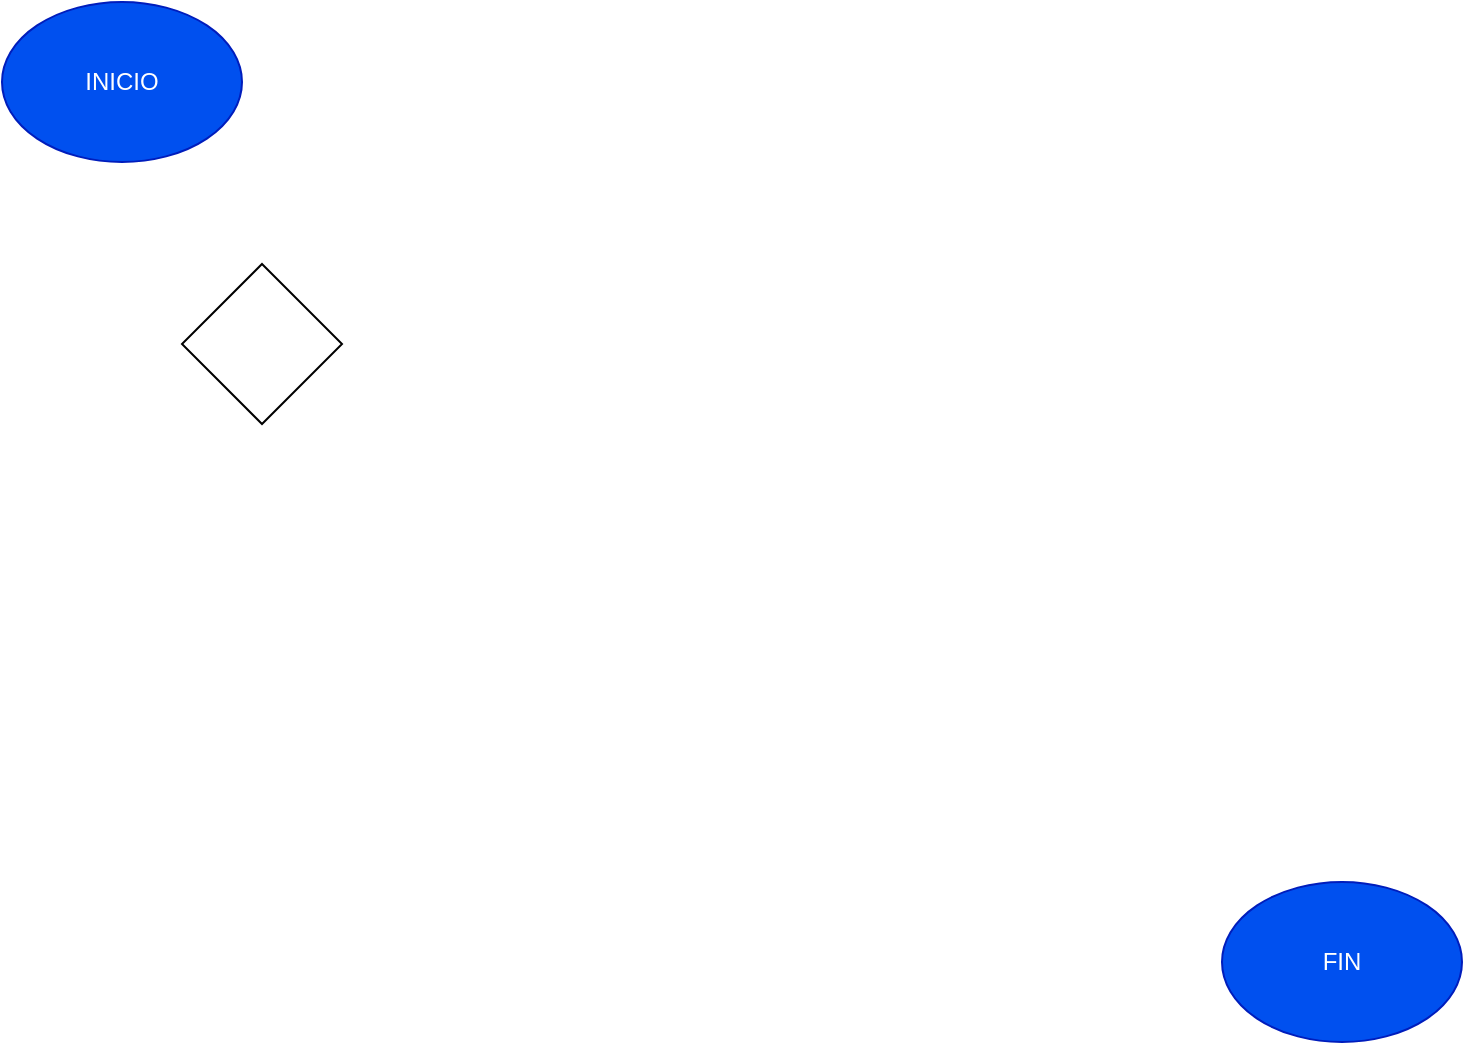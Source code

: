 <mxfile>
    <diagram id="0TQDEr826VEQCUYLCigg" name="Page-1">
        <mxGraphModel dx="784" dy="563" grid="1" gridSize="10" guides="1" tooltips="1" connect="1" arrows="1" fold="1" page="1" pageScale="1" pageWidth="850" pageHeight="1100" math="0" shadow="0">
            <root>
                <mxCell id="0"/>
                <mxCell id="1" parent="0"/>
                <mxCell id="2" value="INICIO" style="ellipse;whiteSpace=wrap;html=1;fillColor=#0050ef;fontColor=#ffffff;strokeColor=#001DBC;" vertex="1" parent="1">
                    <mxGeometry x="30" y="30" width="120" height="80" as="geometry"/>
                </mxCell>
                <mxCell id="4" value="FIN" style="ellipse;whiteSpace=wrap;html=1;fillColor=#0050ef;fontColor=#ffffff;strokeColor=#001DBC;" vertex="1" parent="1">
                    <mxGeometry x="640" y="470" width="120" height="80" as="geometry"/>
                </mxCell>
                <mxCell id="5" value="" style="rhombus;whiteSpace=wrap;html=1;" vertex="1" parent="1">
                    <mxGeometry x="120" y="161" width="80" height="80" as="geometry"/>
                </mxCell>
            </root>
        </mxGraphModel>
    </diagram>
</mxfile>